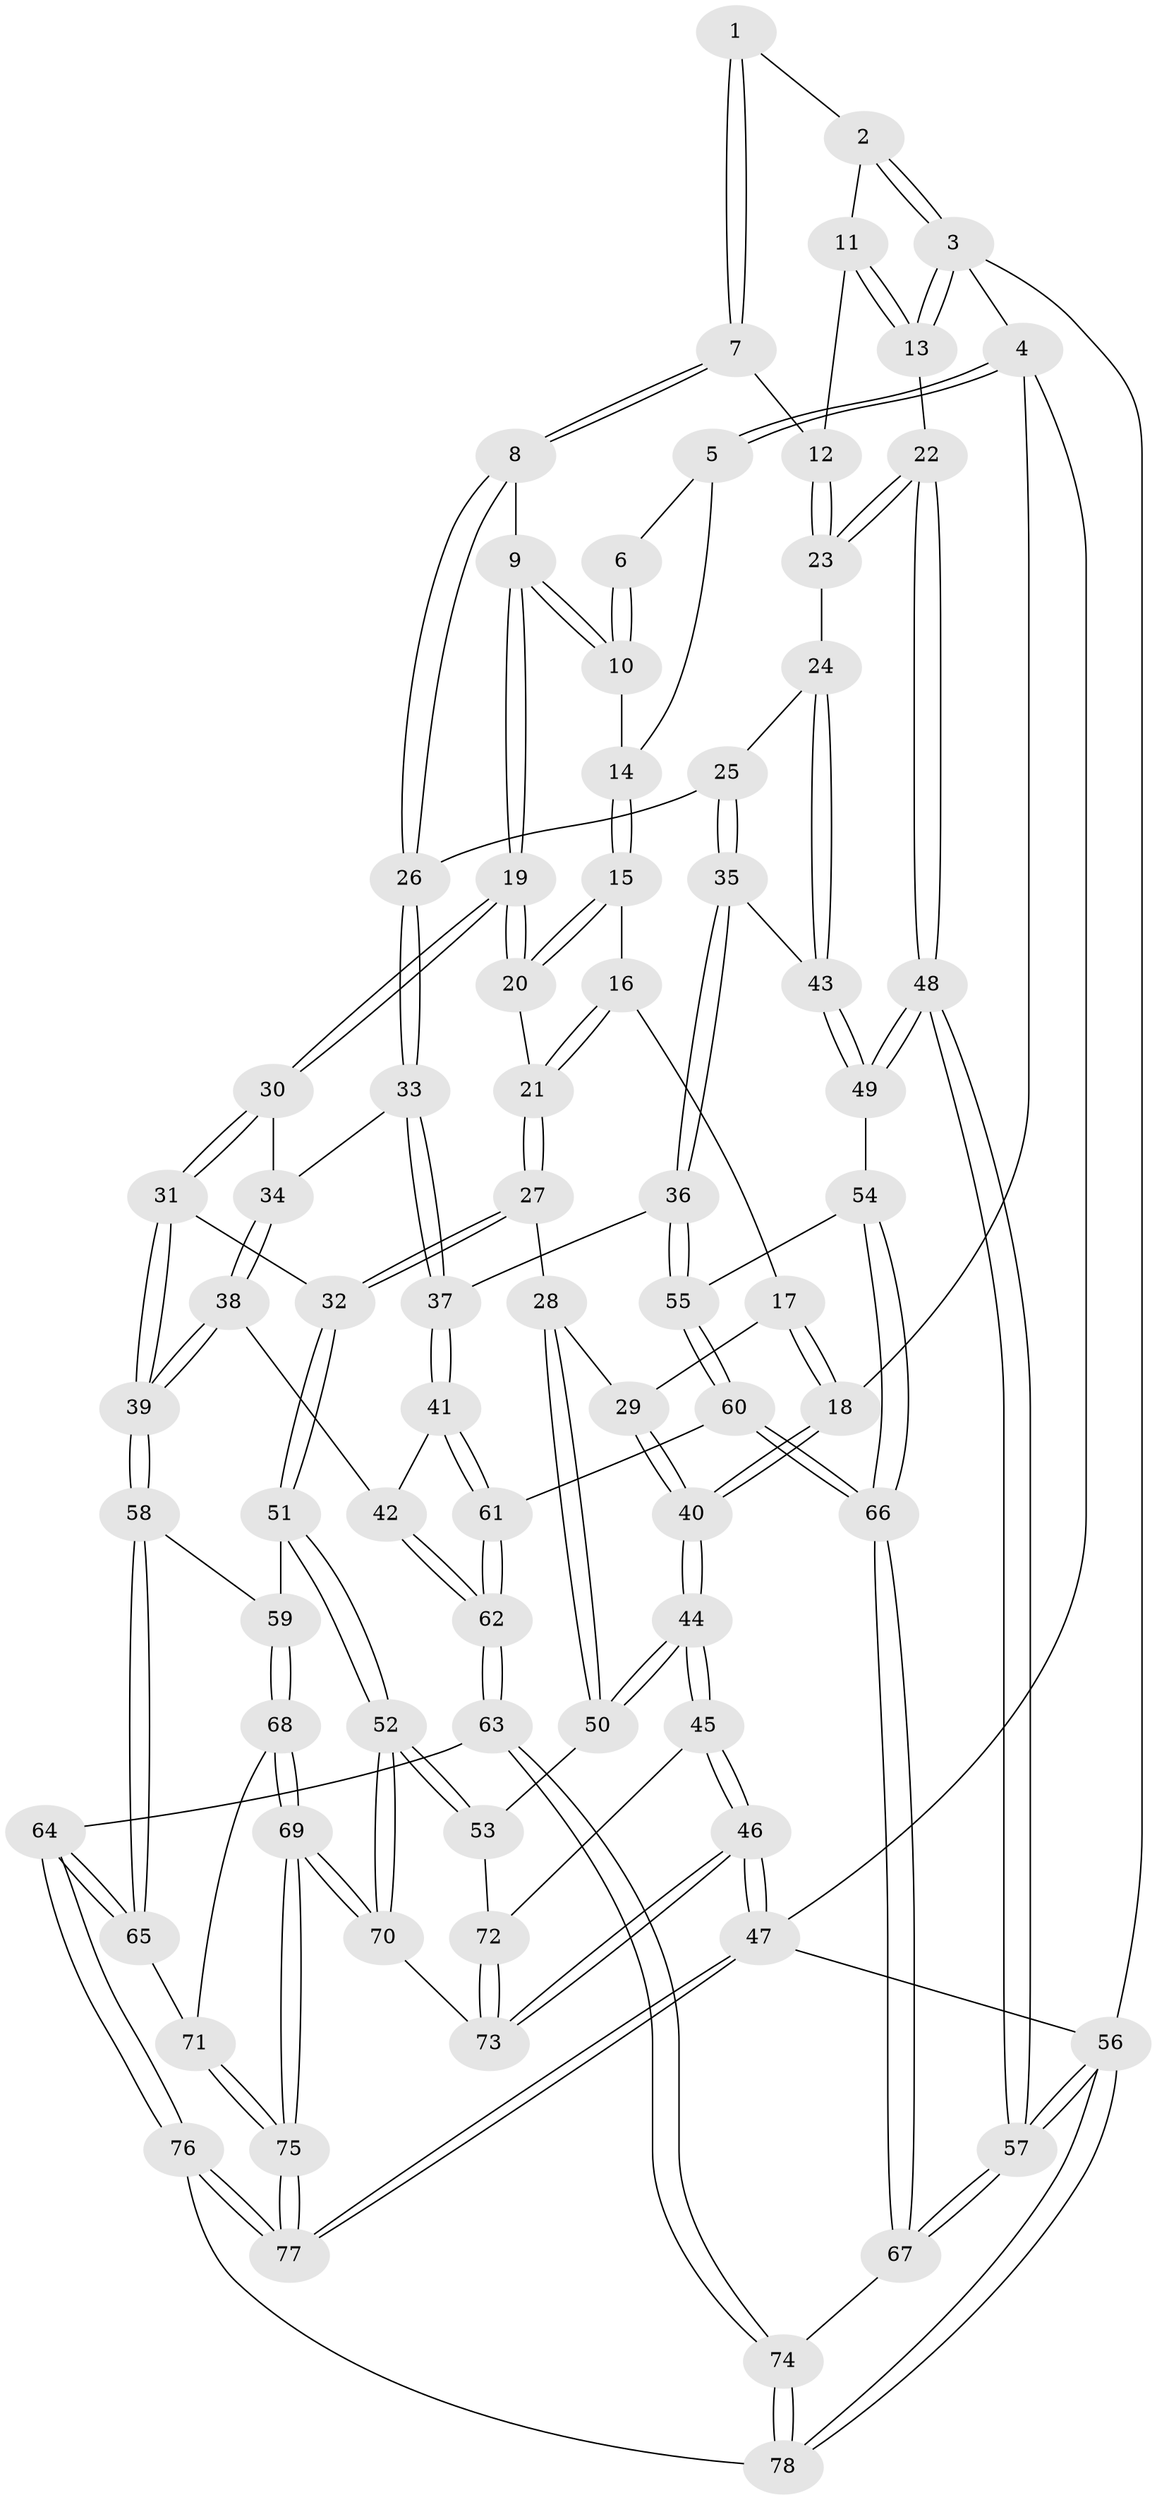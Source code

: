 // Generated by graph-tools (version 1.1) at 2025/38/03/09/25 02:38:43]
// undirected, 78 vertices, 192 edges
graph export_dot {
graph [start="1"]
  node [color=gray90,style=filled];
  1 [pos="+0.6751648369611001+0"];
  2 [pos="+0.7982745727544621+0"];
  3 [pos="+1+0"];
  4 [pos="+0+0"];
  5 [pos="+0.3094184656903727+0"];
  6 [pos="+0.6632941686601401+0"];
  7 [pos="+0.7444505219700105+0.2083745934107062"];
  8 [pos="+0.6831734446558791+0.26055098175130087"];
  9 [pos="+0.6275889269482458+0.291215404801794"];
  10 [pos="+0.5487967782617515+0.1630584421278288"];
  11 [pos="+0.9205203298112911+0.076697407451985"];
  12 [pos="+0.8453124903428979+0.21477378662480995"];
  13 [pos="+1+0.0017154899574555352"];
  14 [pos="+0.3713566647746248+0.019275183891434594"];
  15 [pos="+0.37160378862763394+0.12799789387579005"];
  16 [pos="+0.2809686302371136+0.2634592027451355"];
  17 [pos="+0.1025597726355783+0.23926713859598145"];
  18 [pos="+0+0"];
  19 [pos="+0.5906553666863008+0.3370238933824883"];
  20 [pos="+0.4683541335173151+0.2981005056329028"];
  21 [pos="+0.33964028806710084+0.3321131418723136"];
  22 [pos="+1+0.3451070710060089"];
  23 [pos="+1+0.3499235321509026"];
  24 [pos="+0.9904945917022641+0.4034423702386704"];
  25 [pos="+0.8465557007804941+0.4378464356822469"];
  26 [pos="+0.8351073112700322+0.43886523147844886"];
  27 [pos="+0.28942789424203447+0.46948513340625536"];
  28 [pos="+0.16626371945085672+0.46245096085199267"];
  29 [pos="+0.1419745694910401+0.4169421505036984"];
  30 [pos="+0.5901529170610526+0.34686127585902043"];
  31 [pos="+0.4201256659175044+0.5462429713419111"];
  32 [pos="+0.38601718565033144+0.5550517712794454"];
  33 [pos="+0.7612156657139459+0.4933443011747139"];
  34 [pos="+0.6056597555469292+0.37261990943153045"];
  35 [pos="+0.8467430015105684+0.6040745065100381"];
  36 [pos="+0.8166678651997165+0.6192519154867075"];
  37 [pos="+0.7718021128983126+0.615229207500352"];
  38 [pos="+0.6455510673033913+0.6405444965705326"];
  39 [pos="+0.6057104403513973+0.6625570814125326"];
  40 [pos="+0+0.4475784854692417"];
  41 [pos="+0.7524238196335765+0.626793567118426"];
  42 [pos="+0.6848961564273864+0.6403490397818248"];
  43 [pos="+0.9014292832557044+0.5834100067215829"];
  44 [pos="+0+0.6227988576011331"];
  45 [pos="+0+0.6676885012391188"];
  46 [pos="+0+1"];
  47 [pos="+0+1"];
  48 [pos="+1+0.745550798297343"];
  49 [pos="+1+0.690713742943167"];
  50 [pos="+0.10696537310240169+0.5595150156948505"];
  51 [pos="+0.34090046428775495+0.6765479344473202"];
  52 [pos="+0.21293396681649374+0.7277750760987108"];
  53 [pos="+0.1933791188011273+0.7129013297494972"];
  54 [pos="+0.9018683168071838+0.7251003293467392"];
  55 [pos="+0.8771884223333756+0.7173471670106806"];
  56 [pos="+1+1"];
  57 [pos="+1+1"];
  58 [pos="+0.5928155157207611+0.6981613400005701"];
  59 [pos="+0.3910111977735924+0.737383036049438"];
  60 [pos="+0.8217791775072393+0.7960746985879985"];
  61 [pos="+0.7865737661807198+0.7927368344565028"];
  62 [pos="+0.7313298077202165+0.8278255754851097"];
  63 [pos="+0.6882675568313635+0.8780876496573629"];
  64 [pos="+0.6531331004025056+0.8669784772434551"];
  65 [pos="+0.5896986533823243+0.8243078082891329"];
  66 [pos="+0.9435961512742664+0.9202825964393886"];
  67 [pos="+0.9526210353941185+0.9340034667284047"];
  68 [pos="+0.4068603174877859+0.7849790455701036"];
  69 [pos="+0.32189036506880186+0.9957485186220223"];
  70 [pos="+0.1966522770227919+0.8595246068974951"];
  71 [pos="+0.5504401561266666+0.840399689378585"];
  72 [pos="+0+0.7482545997491997"];
  73 [pos="+0.09546217908135753+0.8860687635093134"];
  74 [pos="+0.7018104876074918+0.8988460748239374"];
  75 [pos="+0.3674193137868285+1"];
  76 [pos="+0.4243044645556027+1"];
  77 [pos="+0.37732185563623744+1"];
  78 [pos="+0.7221142817125038+1"];
  1 -- 2;
  1 -- 7;
  1 -- 7;
  2 -- 3;
  2 -- 3;
  2 -- 11;
  3 -- 4;
  3 -- 13;
  3 -- 13;
  3 -- 56;
  4 -- 5;
  4 -- 5;
  4 -- 18;
  4 -- 47;
  5 -- 6;
  5 -- 14;
  6 -- 10;
  6 -- 10;
  7 -- 8;
  7 -- 8;
  7 -- 12;
  8 -- 9;
  8 -- 26;
  8 -- 26;
  9 -- 10;
  9 -- 10;
  9 -- 19;
  9 -- 19;
  10 -- 14;
  11 -- 12;
  11 -- 13;
  11 -- 13;
  12 -- 23;
  12 -- 23;
  13 -- 22;
  14 -- 15;
  14 -- 15;
  15 -- 16;
  15 -- 20;
  15 -- 20;
  16 -- 17;
  16 -- 21;
  16 -- 21;
  17 -- 18;
  17 -- 18;
  17 -- 29;
  18 -- 40;
  18 -- 40;
  19 -- 20;
  19 -- 20;
  19 -- 30;
  19 -- 30;
  20 -- 21;
  21 -- 27;
  21 -- 27;
  22 -- 23;
  22 -- 23;
  22 -- 48;
  22 -- 48;
  23 -- 24;
  24 -- 25;
  24 -- 43;
  24 -- 43;
  25 -- 26;
  25 -- 35;
  25 -- 35;
  26 -- 33;
  26 -- 33;
  27 -- 28;
  27 -- 32;
  27 -- 32;
  28 -- 29;
  28 -- 50;
  28 -- 50;
  29 -- 40;
  29 -- 40;
  30 -- 31;
  30 -- 31;
  30 -- 34;
  31 -- 32;
  31 -- 39;
  31 -- 39;
  32 -- 51;
  32 -- 51;
  33 -- 34;
  33 -- 37;
  33 -- 37;
  34 -- 38;
  34 -- 38;
  35 -- 36;
  35 -- 36;
  35 -- 43;
  36 -- 37;
  36 -- 55;
  36 -- 55;
  37 -- 41;
  37 -- 41;
  38 -- 39;
  38 -- 39;
  38 -- 42;
  39 -- 58;
  39 -- 58;
  40 -- 44;
  40 -- 44;
  41 -- 42;
  41 -- 61;
  41 -- 61;
  42 -- 62;
  42 -- 62;
  43 -- 49;
  43 -- 49;
  44 -- 45;
  44 -- 45;
  44 -- 50;
  44 -- 50;
  45 -- 46;
  45 -- 46;
  45 -- 72;
  46 -- 47;
  46 -- 47;
  46 -- 73;
  46 -- 73;
  47 -- 77;
  47 -- 77;
  47 -- 56;
  48 -- 49;
  48 -- 49;
  48 -- 57;
  48 -- 57;
  49 -- 54;
  50 -- 53;
  51 -- 52;
  51 -- 52;
  51 -- 59;
  52 -- 53;
  52 -- 53;
  52 -- 70;
  52 -- 70;
  53 -- 72;
  54 -- 55;
  54 -- 66;
  54 -- 66;
  55 -- 60;
  55 -- 60;
  56 -- 57;
  56 -- 57;
  56 -- 78;
  56 -- 78;
  57 -- 67;
  57 -- 67;
  58 -- 59;
  58 -- 65;
  58 -- 65;
  59 -- 68;
  59 -- 68;
  60 -- 61;
  60 -- 66;
  60 -- 66;
  61 -- 62;
  61 -- 62;
  62 -- 63;
  62 -- 63;
  63 -- 64;
  63 -- 74;
  63 -- 74;
  64 -- 65;
  64 -- 65;
  64 -- 76;
  64 -- 76;
  65 -- 71;
  66 -- 67;
  66 -- 67;
  67 -- 74;
  68 -- 69;
  68 -- 69;
  68 -- 71;
  69 -- 70;
  69 -- 70;
  69 -- 75;
  69 -- 75;
  70 -- 73;
  71 -- 75;
  71 -- 75;
  72 -- 73;
  72 -- 73;
  74 -- 78;
  74 -- 78;
  75 -- 77;
  75 -- 77;
  76 -- 77;
  76 -- 77;
  76 -- 78;
}
